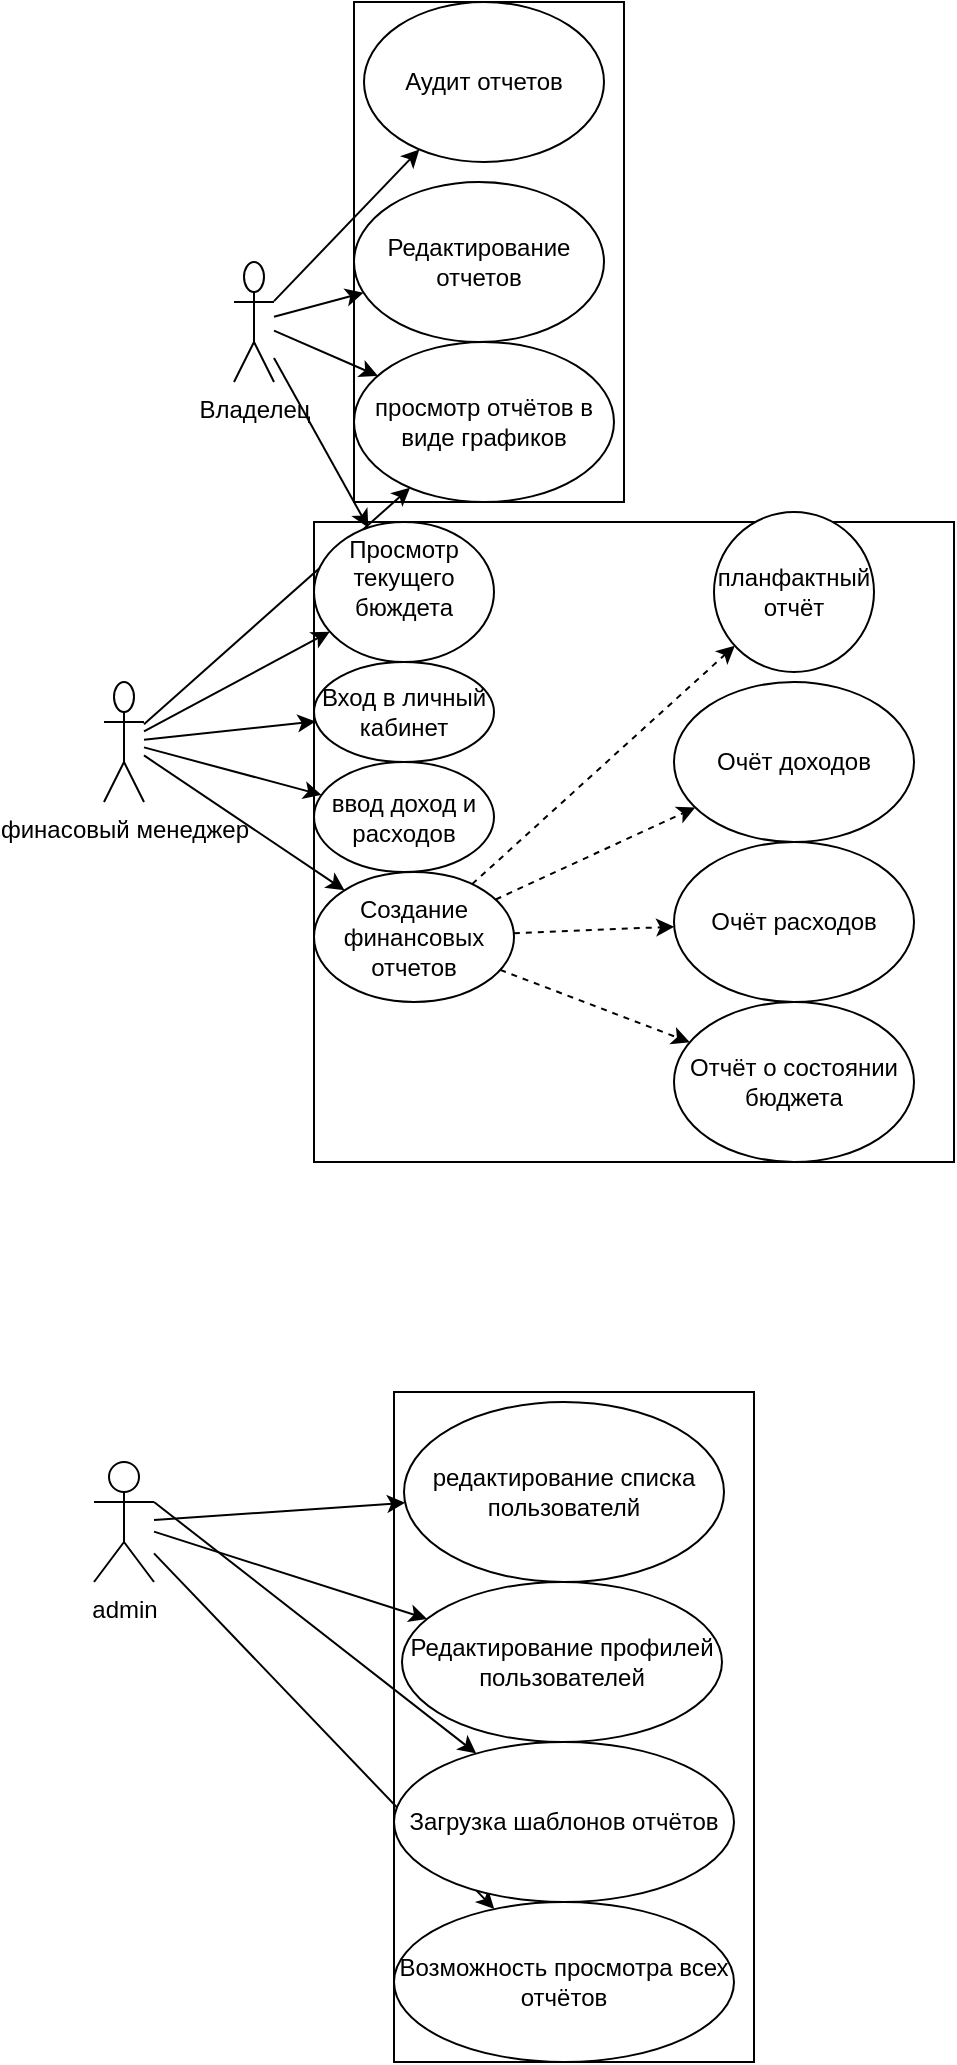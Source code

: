 <mxfile>
    <diagram id="hGqYGVO25g_X9_CbtyEC" name="Страница — 1">
        <mxGraphModel dx="956" dy="1528" grid="1" gridSize="10" guides="1" tooltips="1" connect="1" arrows="1" fold="1" page="1" pageScale="1" pageWidth="827" pageHeight="1169" math="0" shadow="0">
            <root>
                <mxCell id="0"/>
                <mxCell id="1" parent="0"/>
                <mxCell id="69" value="" style="rounded=0;whiteSpace=wrap;html=1;" parent="1" vertex="1">
                    <mxGeometry x="210" y="120" width="320" height="320" as="geometry"/>
                </mxCell>
                <mxCell id="26" value="" style="rounded=0;whiteSpace=wrap;html=1;" parent="1" vertex="1">
                    <mxGeometry x="230" y="-140" width="135" height="250" as="geometry"/>
                </mxCell>
                <mxCell id="17" value="" style="rounded=0;whiteSpace=wrap;html=1;" parent="1" vertex="1">
                    <mxGeometry x="250" y="555" width="180" height="335" as="geometry"/>
                </mxCell>
                <mxCell id="47" style="edgeStyle=none;html=1;" parent="1" source="2" target="43" edge="1">
                    <mxGeometry relative="1" as="geometry"/>
                </mxCell>
                <mxCell id="50" style="edgeStyle=none;html=1;" parent="1" source="2" target="8" edge="1">
                    <mxGeometry relative="1" as="geometry"/>
                </mxCell>
                <mxCell id="51" style="edgeStyle=none;html=1;" parent="1" source="2" target="29" edge="1">
                    <mxGeometry relative="1" as="geometry"/>
                </mxCell>
                <mxCell id="56" style="edgeStyle=none;html=1;" parent="1" source="2" target="10" edge="1">
                    <mxGeometry relative="1" as="geometry"/>
                </mxCell>
                <mxCell id="65" style="edgeStyle=none;html=1;" parent="1" source="2" target="44" edge="1">
                    <mxGeometry relative="1" as="geometry"/>
                </mxCell>
                <mxCell id="2" value="финасовый менеджер" style="shape=umlActor;verticalLabelPosition=bottom;verticalAlign=top;html=1;outlineConnect=0;" parent="1" vertex="1">
                    <mxGeometry x="105" y="200" width="20" height="60" as="geometry"/>
                </mxCell>
                <mxCell id="8" value="Вход в личный кабинет" style="ellipse;whiteSpace=wrap;html=1;" parent="1" vertex="1">
                    <mxGeometry x="210" y="190" width="90" height="50" as="geometry"/>
                </mxCell>
                <mxCell id="9" value="Редактирование профилей пользователей" style="ellipse;whiteSpace=wrap;html=1;" parent="1" vertex="1">
                    <mxGeometry x="254" y="650" width="160" height="80" as="geometry"/>
                </mxCell>
                <mxCell id="33" style="edgeStyle=none;html=1;dashed=1;" parent="1" source="10" target="27" edge="1">
                    <mxGeometry relative="1" as="geometry"/>
                </mxCell>
                <mxCell id="34" style="edgeStyle=none;html=1;dashed=1;" parent="1" source="10" target="28" edge="1">
                    <mxGeometry relative="1" as="geometry"/>
                </mxCell>
                <mxCell id="36" style="edgeStyle=none;html=1;dashed=1;" parent="1" source="10" target="35" edge="1">
                    <mxGeometry relative="1" as="geometry"/>
                </mxCell>
                <mxCell id="38" style="edgeStyle=none;html=1;dashed=1;" parent="1" source="10" target="37" edge="1">
                    <mxGeometry relative="1" as="geometry"/>
                </mxCell>
                <mxCell id="10" value="Создание финансовых отчетов" style="ellipse;whiteSpace=wrap;html=1;direction=south;" parent="1" vertex="1">
                    <mxGeometry x="210" y="295" width="100" height="65" as="geometry"/>
                </mxCell>
                <mxCell id="57" style="edgeStyle=none;html=1;" parent="1" source="14" target="19" edge="1">
                    <mxGeometry relative="1" as="geometry"/>
                </mxCell>
                <mxCell id="58" style="edgeStyle=none;html=1;" parent="1" source="14" target="9" edge="1">
                    <mxGeometry relative="1" as="geometry"/>
                </mxCell>
                <mxCell id="59" style="edgeStyle=none;html=1;exitX=1;exitY=0.333;exitDx=0;exitDy=0;exitPerimeter=0;" parent="1" source="14" target="21" edge="1">
                    <mxGeometry relative="1" as="geometry"/>
                </mxCell>
                <mxCell id="60" style="edgeStyle=none;html=1;" parent="1" source="14" target="23" edge="1">
                    <mxGeometry relative="1" as="geometry"/>
                </mxCell>
                <mxCell id="14" value="admin&lt;div&gt;&lt;br&gt;&lt;/div&gt;" style="shape=umlActor;verticalLabelPosition=bottom;verticalAlign=top;html=1;outlineConnect=0;" parent="1" vertex="1">
                    <mxGeometry x="100" y="590" width="30" height="60" as="geometry"/>
                </mxCell>
                <mxCell id="19" value="редактирование списка пользователй" style="ellipse;whiteSpace=wrap;html=1;" parent="1" vertex="1">
                    <mxGeometry x="255" y="560" width="160" height="90" as="geometry"/>
                </mxCell>
                <mxCell id="61" style="edgeStyle=none;html=1;" parent="1" source="20" target="44" edge="1">
                    <mxGeometry relative="1" as="geometry"/>
                </mxCell>
                <mxCell id="63" style="edgeStyle=none;html=1;" parent="1" source="20" target="30" edge="1">
                    <mxGeometry relative="1" as="geometry"/>
                </mxCell>
                <mxCell id="71" style="edgeStyle=none;html=1;" parent="1" source="20" target="29" edge="1">
                    <mxGeometry relative="1" as="geometry"/>
                </mxCell>
                <mxCell id="72" style="edgeStyle=none;html=1;" parent="1" source="20" target="24" edge="1">
                    <mxGeometry relative="1" as="geometry"/>
                </mxCell>
                <mxCell id="20" value="Владелец" style="shape=umlActor;verticalLabelPosition=bottom;verticalAlign=top;html=1;outlineConnect=0;" parent="1" vertex="1">
                    <mxGeometry x="170" y="-10" width="20" height="60" as="geometry"/>
                </mxCell>
                <mxCell id="21" value="Загрузка шаблонов отчётов" style="ellipse;whiteSpace=wrap;html=1;" parent="1" vertex="1">
                    <mxGeometry x="250" y="730" width="170" height="80" as="geometry"/>
                </mxCell>
                <mxCell id="23" value="Возможность просмотра всех отчётов" style="ellipse;whiteSpace=wrap;html=1;" parent="1" vertex="1">
                    <mxGeometry x="250" y="810" width="170" height="80" as="geometry"/>
                </mxCell>
                <mxCell id="24" value="Редактирование отчетов" style="ellipse;whiteSpace=wrap;html=1;" parent="1" vertex="1">
                    <mxGeometry x="230" y="-50" width="125" height="80" as="geometry"/>
                </mxCell>
                <mxCell id="27" value="Очёт доходов" style="ellipse;whiteSpace=wrap;html=1;" parent="1" vertex="1">
                    <mxGeometry x="390" y="200" width="120" height="80" as="geometry"/>
                </mxCell>
                <mxCell id="28" value="Очёт расходов" style="ellipse;whiteSpace=wrap;html=1;" parent="1" vertex="1">
                    <mxGeometry x="390" y="280" width="120" height="80" as="geometry"/>
                </mxCell>
                <mxCell id="29" value="Просмотр текущего бюждета&lt;div&gt;&lt;br&gt;&lt;/div&gt;" style="ellipse;whiteSpace=wrap;html=1;" parent="1" vertex="1">
                    <mxGeometry x="210" y="120" width="90" height="70" as="geometry"/>
                </mxCell>
                <mxCell id="30" value="Аудит отчетов" style="ellipse;whiteSpace=wrap;html=1;" parent="1" vertex="1">
                    <mxGeometry x="235" y="-140" width="120" height="80" as="geometry"/>
                </mxCell>
                <mxCell id="35" value="планфактный отчёт" style="ellipse;whiteSpace=wrap;html=1;aspect=fixed;" parent="1" vertex="1">
                    <mxGeometry x="410" y="115" width="80" height="80" as="geometry"/>
                </mxCell>
                <mxCell id="37" value="Отчёт о состоянии бюджета" style="ellipse;whiteSpace=wrap;html=1;" parent="1" vertex="1">
                    <mxGeometry x="390" y="360" width="120" height="80" as="geometry"/>
                </mxCell>
                <mxCell id="43" value="ввод доход и расходов" style="ellipse;whiteSpace=wrap;html=1;" parent="1" vertex="1">
                    <mxGeometry x="210" y="240" width="90" height="55" as="geometry"/>
                </mxCell>
                <mxCell id="44" value="просмотр отчётов в виде графиков" style="ellipse;whiteSpace=wrap;html=1;" parent="1" vertex="1">
                    <mxGeometry x="230" y="30" width="130" height="80" as="geometry"/>
                </mxCell>
            </root>
        </mxGraphModel>
    </diagram>
</mxfile>